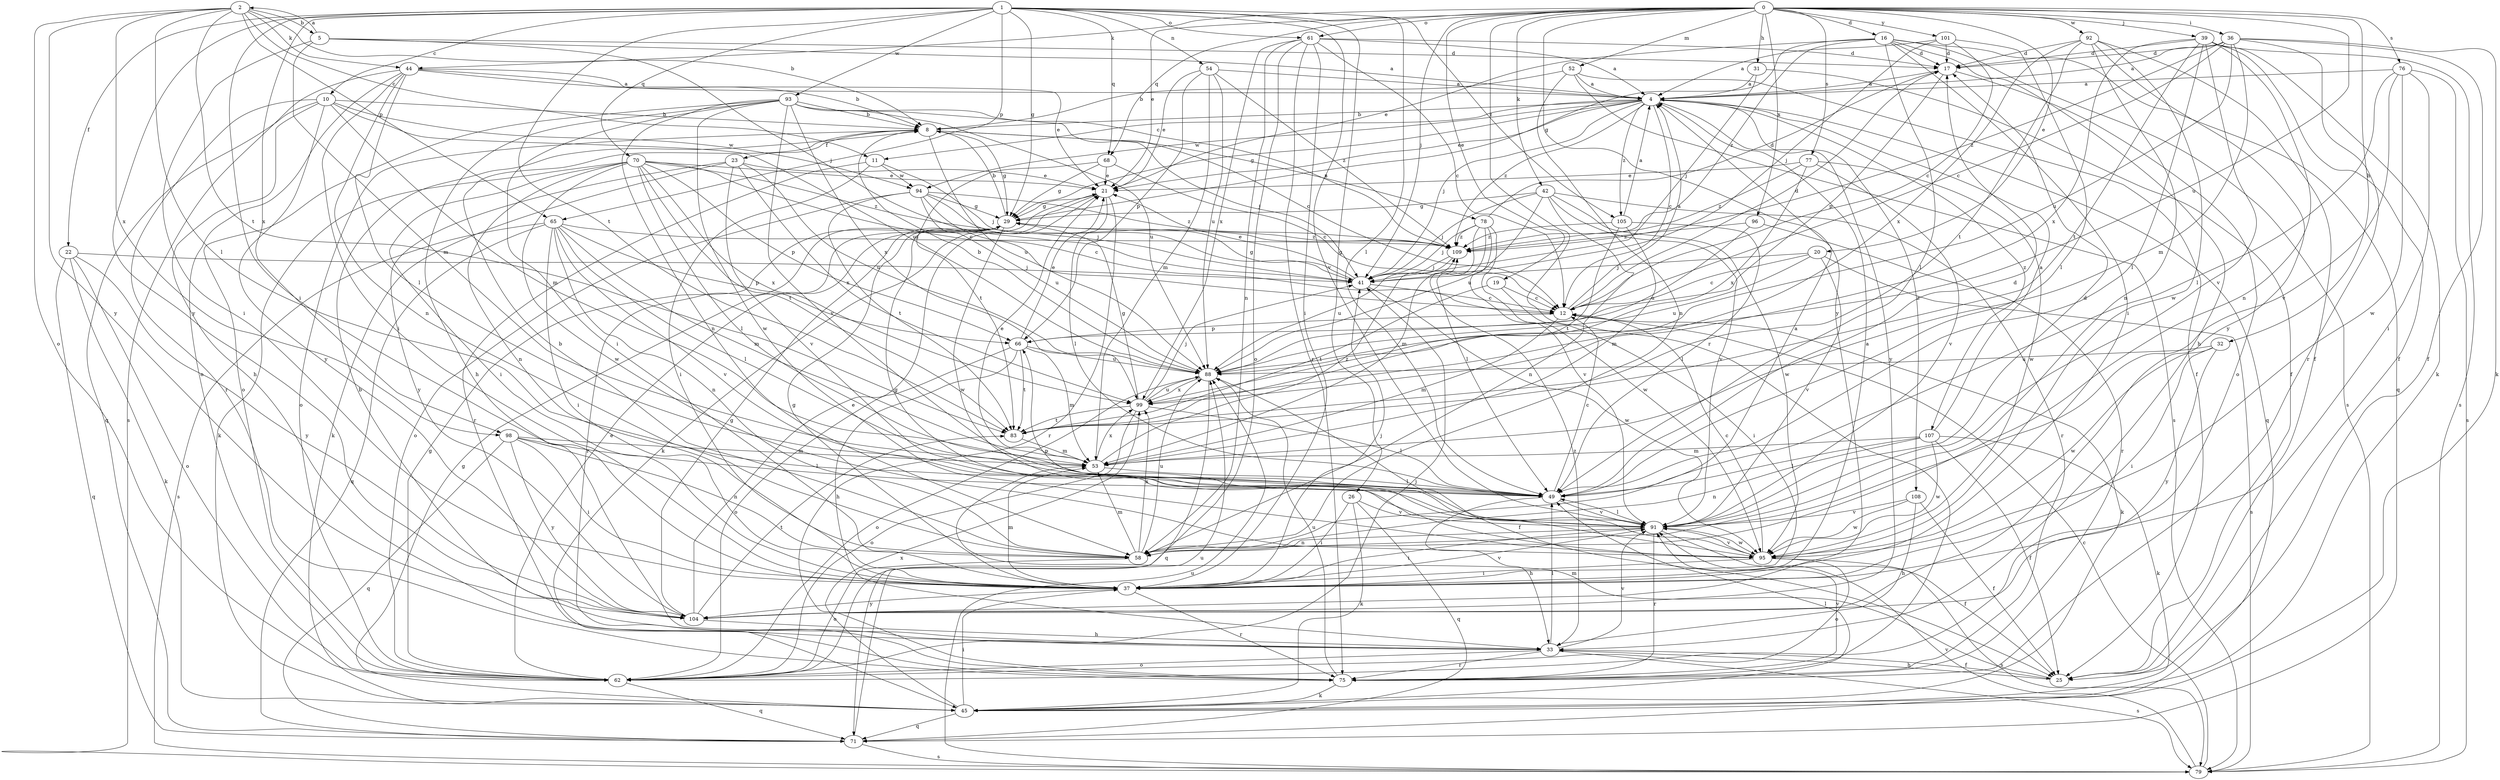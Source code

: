 strict digraph  {
0;
1;
2;
4;
5;
8;
10;
11;
12;
16;
17;
19;
20;
21;
22;
23;
25;
26;
29;
31;
32;
33;
36;
37;
39;
41;
42;
44;
45;
49;
52;
53;
54;
58;
61;
62;
65;
66;
68;
70;
71;
75;
76;
77;
78;
79;
83;
88;
91;
92;
93;
94;
95;
96;
98;
99;
101;
104;
105;
107;
108;
109;
0 -> 16  [label=d];
0 -> 19  [label=e];
0 -> 20  [label=e];
0 -> 21  [label=e];
0 -> 31  [label=h];
0 -> 32  [label=h];
0 -> 36  [label=i];
0 -> 39  [label=j];
0 -> 41  [label=j];
0 -> 42  [label=k];
0 -> 44  [label=k];
0 -> 52  [label=m];
0 -> 61  [label=o];
0 -> 68  [label=q];
0 -> 75  [label=r];
0 -> 76  [label=s];
0 -> 77  [label=s];
0 -> 88  [label=u];
0 -> 92  [label=w];
0 -> 96  [label=x];
0 -> 101  [label=y];
0 -> 104  [label=y];
1 -> 10  [label=c];
1 -> 22  [label=f];
1 -> 26  [label=g];
1 -> 29  [label=g];
1 -> 37  [label=i];
1 -> 49  [label=l];
1 -> 54  [label=n];
1 -> 61  [label=o];
1 -> 65  [label=p];
1 -> 68  [label=q];
1 -> 70  [label=q];
1 -> 83  [label=t];
1 -> 91  [label=v];
1 -> 93  [label=w];
1 -> 98  [label=x];
1 -> 104  [label=y];
1 -> 105  [label=z];
2 -> 5  [label=b];
2 -> 8  [label=b];
2 -> 11  [label=c];
2 -> 44  [label=k];
2 -> 49  [label=l];
2 -> 62  [label=o];
2 -> 65  [label=p];
2 -> 83  [label=t];
2 -> 98  [label=x];
2 -> 104  [label=y];
4 -> 8  [label=b];
4 -> 11  [label=c];
4 -> 12  [label=c];
4 -> 21  [label=e];
4 -> 29  [label=g];
4 -> 41  [label=j];
4 -> 71  [label=q];
4 -> 94  [label=w];
4 -> 104  [label=y];
4 -> 105  [label=z];
4 -> 107  [label=z];
4 -> 108  [label=z];
4 -> 109  [label=z];
5 -> 2  [label=a];
5 -> 4  [label=a];
5 -> 17  [label=d];
5 -> 37  [label=i];
5 -> 41  [label=j];
5 -> 53  [label=m];
8 -> 23  [label=f];
8 -> 29  [label=g];
8 -> 41  [label=j];
8 -> 62  [label=o];
8 -> 78  [label=s];
8 -> 88  [label=u];
10 -> 8  [label=b];
10 -> 33  [label=h];
10 -> 53  [label=m];
10 -> 71  [label=q];
10 -> 75  [label=r];
10 -> 88  [label=u];
10 -> 94  [label=w];
10 -> 104  [label=y];
11 -> 37  [label=i];
11 -> 41  [label=j];
11 -> 75  [label=r];
11 -> 94  [label=w];
12 -> 4  [label=a];
12 -> 17  [label=d];
12 -> 45  [label=k];
12 -> 53  [label=m];
12 -> 66  [label=p];
16 -> 17  [label=d];
16 -> 21  [label=e];
16 -> 29  [label=g];
16 -> 33  [label=h];
16 -> 37  [label=i];
16 -> 49  [label=l];
16 -> 71  [label=q];
16 -> 79  [label=s];
16 -> 109  [label=z];
17 -> 4  [label=a];
17 -> 62  [label=o];
17 -> 66  [label=p];
19 -> 12  [label=c];
19 -> 37  [label=i];
19 -> 83  [label=t];
20 -> 12  [label=c];
20 -> 41  [label=j];
20 -> 79  [label=s];
20 -> 88  [label=u];
20 -> 91  [label=v];
21 -> 29  [label=g];
21 -> 45  [label=k];
21 -> 49  [label=l];
21 -> 75  [label=r];
22 -> 41  [label=j];
22 -> 45  [label=k];
22 -> 62  [label=o];
22 -> 71  [label=q];
22 -> 104  [label=y];
23 -> 21  [label=e];
23 -> 45  [label=k];
23 -> 88  [label=u];
23 -> 91  [label=v];
23 -> 99  [label=x];
23 -> 104  [label=y];
25 -> 33  [label=h];
25 -> 53  [label=m];
26 -> 37  [label=i];
26 -> 45  [label=k];
26 -> 71  [label=q];
26 -> 91  [label=v];
29 -> 8  [label=b];
29 -> 75  [label=r];
29 -> 95  [label=w];
29 -> 109  [label=z];
31 -> 4  [label=a];
31 -> 25  [label=f];
31 -> 41  [label=j];
32 -> 37  [label=i];
32 -> 88  [label=u];
32 -> 95  [label=w];
32 -> 104  [label=y];
33 -> 8  [label=b];
33 -> 25  [label=f];
33 -> 49  [label=l];
33 -> 62  [label=o];
33 -> 75  [label=r];
33 -> 79  [label=s];
33 -> 91  [label=v];
33 -> 109  [label=z];
36 -> 4  [label=a];
36 -> 12  [label=c];
36 -> 17  [label=d];
36 -> 25  [label=f];
36 -> 45  [label=k];
36 -> 53  [label=m];
36 -> 75  [label=r];
36 -> 88  [label=u];
36 -> 109  [label=z];
37 -> 4  [label=a];
37 -> 29  [label=g];
37 -> 41  [label=j];
37 -> 53  [label=m];
37 -> 75  [label=r];
37 -> 91  [label=v];
37 -> 104  [label=y];
39 -> 17  [label=d];
39 -> 25  [label=f];
39 -> 45  [label=k];
39 -> 49  [label=l];
39 -> 58  [label=n];
39 -> 79  [label=s];
39 -> 83  [label=t];
39 -> 91  [label=v];
39 -> 99  [label=x];
41 -> 12  [label=c];
41 -> 21  [label=e];
41 -> 29  [label=g];
41 -> 95  [label=w];
42 -> 29  [label=g];
42 -> 41  [label=j];
42 -> 58  [label=n];
42 -> 75  [label=r];
42 -> 88  [label=u];
42 -> 91  [label=v];
42 -> 95  [label=w];
44 -> 4  [label=a];
44 -> 8  [label=b];
44 -> 21  [label=e];
44 -> 37  [label=i];
44 -> 49  [label=l];
44 -> 58  [label=n];
44 -> 62  [label=o];
44 -> 79  [label=s];
45 -> 29  [label=g];
45 -> 37  [label=i];
45 -> 49  [label=l];
45 -> 71  [label=q];
45 -> 99  [label=x];
49 -> 12  [label=c];
49 -> 17  [label=d];
49 -> 33  [label=h];
49 -> 91  [label=v];
52 -> 4  [label=a];
52 -> 8  [label=b];
52 -> 25  [label=f];
52 -> 58  [label=n];
52 -> 79  [label=s];
53 -> 21  [label=e];
53 -> 49  [label=l];
53 -> 99  [label=x];
53 -> 109  [label=z];
54 -> 4  [label=a];
54 -> 21  [label=e];
54 -> 53  [label=m];
54 -> 66  [label=p];
54 -> 88  [label=u];
54 -> 109  [label=z];
58 -> 4  [label=a];
58 -> 8  [label=b];
58 -> 53  [label=m];
58 -> 62  [label=o];
58 -> 88  [label=u];
58 -> 99  [label=x];
61 -> 4  [label=a];
61 -> 12  [label=c];
61 -> 17  [label=d];
61 -> 37  [label=i];
61 -> 58  [label=n];
61 -> 62  [label=o];
61 -> 75  [label=r];
61 -> 99  [label=x];
62 -> 21  [label=e];
62 -> 29  [label=g];
62 -> 41  [label=j];
62 -> 71  [label=q];
65 -> 37  [label=i];
65 -> 49  [label=l];
65 -> 53  [label=m];
65 -> 58  [label=n];
65 -> 66  [label=p];
65 -> 71  [label=q];
65 -> 79  [label=s];
65 -> 91  [label=v];
65 -> 109  [label=z];
66 -> 21  [label=e];
66 -> 33  [label=h];
66 -> 53  [label=m];
66 -> 62  [label=o];
66 -> 83  [label=t];
66 -> 88  [label=u];
68 -> 12  [label=c];
68 -> 21  [label=e];
68 -> 29  [label=g];
68 -> 83  [label=t];
70 -> 12  [label=c];
70 -> 21  [label=e];
70 -> 37  [label=i];
70 -> 45  [label=k];
70 -> 49  [label=l];
70 -> 58  [label=n];
70 -> 66  [label=p];
70 -> 83  [label=t];
70 -> 95  [label=w];
70 -> 99  [label=x];
70 -> 109  [label=z];
71 -> 79  [label=s];
71 -> 88  [label=u];
75 -> 45  [label=k];
75 -> 88  [label=u];
75 -> 91  [label=v];
76 -> 4  [label=a];
76 -> 37  [label=i];
76 -> 49  [label=l];
76 -> 79  [label=s];
76 -> 91  [label=v];
76 -> 95  [label=w];
77 -> 21  [label=e];
77 -> 91  [label=v];
77 -> 95  [label=w];
77 -> 99  [label=x];
77 -> 109  [label=z];
78 -> 17  [label=d];
78 -> 41  [label=j];
78 -> 49  [label=l];
78 -> 53  [label=m];
78 -> 91  [label=v];
78 -> 95  [label=w];
78 -> 109  [label=z];
79 -> 12  [label=c];
79 -> 88  [label=u];
79 -> 91  [label=v];
83 -> 53  [label=m];
88 -> 8  [label=b];
88 -> 25  [label=f];
88 -> 62  [label=o];
88 -> 71  [label=q];
88 -> 99  [label=x];
91 -> 17  [label=d];
91 -> 25  [label=f];
91 -> 37  [label=i];
91 -> 49  [label=l];
91 -> 58  [label=n];
91 -> 75  [label=r];
91 -> 95  [label=w];
92 -> 17  [label=d];
92 -> 25  [label=f];
92 -> 58  [label=n];
92 -> 83  [label=t];
92 -> 95  [label=w];
92 -> 99  [label=x];
92 -> 104  [label=y];
93 -> 8  [label=b];
93 -> 12  [label=c];
93 -> 33  [label=h];
93 -> 37  [label=i];
93 -> 58  [label=n];
93 -> 62  [label=o];
93 -> 88  [label=u];
93 -> 91  [label=v];
93 -> 95  [label=w];
93 -> 99  [label=x];
93 -> 109  [label=z];
94 -> 12  [label=c];
94 -> 29  [label=g];
94 -> 41  [label=j];
94 -> 62  [label=o];
94 -> 83  [label=t];
94 -> 88  [label=u];
94 -> 109  [label=z];
95 -> 12  [label=c];
95 -> 29  [label=g];
95 -> 37  [label=i];
95 -> 62  [label=o];
95 -> 66  [label=p];
95 -> 79  [label=s];
95 -> 91  [label=v];
96 -> 75  [label=r];
96 -> 88  [label=u];
96 -> 109  [label=z];
98 -> 37  [label=i];
98 -> 49  [label=l];
98 -> 53  [label=m];
98 -> 58  [label=n];
98 -> 71  [label=q];
98 -> 104  [label=y];
99 -> 29  [label=g];
99 -> 41  [label=j];
99 -> 49  [label=l];
99 -> 62  [label=o];
99 -> 83  [label=t];
99 -> 88  [label=u];
101 -> 4  [label=a];
101 -> 12  [label=c];
101 -> 17  [label=d];
101 -> 41  [label=j];
101 -> 49  [label=l];
104 -> 21  [label=e];
104 -> 29  [label=g];
104 -> 33  [label=h];
104 -> 83  [label=t];
105 -> 4  [label=a];
105 -> 49  [label=l];
105 -> 53  [label=m];
105 -> 83  [label=t];
105 -> 109  [label=z];
107 -> 4  [label=a];
107 -> 25  [label=f];
107 -> 45  [label=k];
107 -> 49  [label=l];
107 -> 53  [label=m];
107 -> 58  [label=n];
107 -> 95  [label=w];
108 -> 25  [label=f];
108 -> 33  [label=h];
108 -> 91  [label=v];
108 -> 95  [label=w];
109 -> 41  [label=j];
109 -> 88  [label=u];
}
